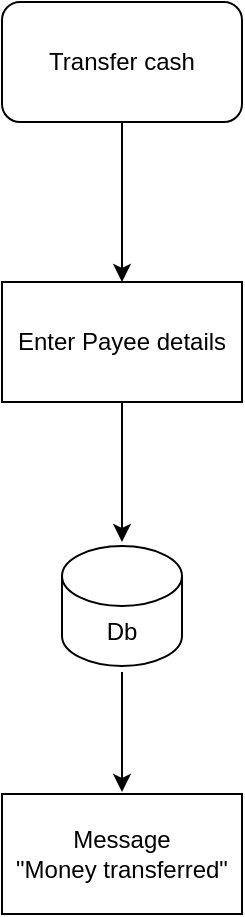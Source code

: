 <mxfile>
    <diagram id="oiCXOzLpXagizS4t8lOB" name="Page-1">
        <mxGraphModel dx="615" dy="682" grid="1" gridSize="10" guides="1" tooltips="1" connect="1" arrows="1" fold="1" page="1" pageScale="1" pageWidth="827" pageHeight="1169" math="0" shadow="0">
            <root>
                <mxCell id="0"/>
                <mxCell id="1" parent="0"/>
                <mxCell id="9" value="" style="edgeStyle=none;html=1;" parent="1" source="3" edge="1">
                    <mxGeometry relative="1" as="geometry">
                        <mxPoint x="290" y="280" as="targetPoint"/>
                    </mxGeometry>
                </mxCell>
                <mxCell id="3" value="Transfer cash" style="rounded=1;whiteSpace=wrap;html=1;" parent="1" vertex="1">
                    <mxGeometry x="230" y="140" width="120" height="60" as="geometry"/>
                </mxCell>
                <mxCell id="10" value="Message&lt;br&gt;&quot;Money transferred&quot;" style="rounded=0;whiteSpace=wrap;html=1;" parent="1" vertex="1">
                    <mxGeometry x="230" y="536" width="120" height="60" as="geometry"/>
                </mxCell>
                <mxCell id="12" value="" style="edgeStyle=none;html=1;" parent="1" edge="1">
                    <mxGeometry relative="1" as="geometry">
                        <mxPoint x="290" y="475" as="sourcePoint"/>
                        <mxPoint x="290" y="535" as="targetPoint"/>
                    </mxGeometry>
                </mxCell>
                <mxCell id="11" value="Db" style="shape=cylinder3;whiteSpace=wrap;html=1;boundedLbl=1;backgroundOutline=1;size=15;" parent="1" vertex="1">
                    <mxGeometry x="260" y="412" width="60" height="60" as="geometry"/>
                </mxCell>
                <mxCell id="14" value="" style="edgeStyle=none;html=1;" parent="1" source="13" edge="1">
                    <mxGeometry relative="1" as="geometry">
                        <mxPoint x="290" y="410" as="targetPoint"/>
                    </mxGeometry>
                </mxCell>
                <mxCell id="13" value="Enter Payee details" style="rounded=0;whiteSpace=wrap;html=1;" parent="1" vertex="1">
                    <mxGeometry x="230" y="280" width="120" height="60" as="geometry"/>
                </mxCell>
            </root>
        </mxGraphModel>
    </diagram>
</mxfile>
